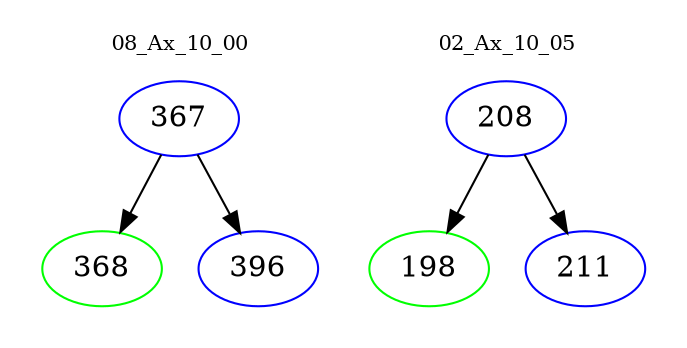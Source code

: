 digraph{
subgraph cluster_0 {
color = white
label = "08_Ax_10_00";
fontsize=10;
T0_367 [label="367", color="blue"]
T0_367 -> T0_368 [color="black"]
T0_368 [label="368", color="green"]
T0_367 -> T0_396 [color="black"]
T0_396 [label="396", color="blue"]
}
subgraph cluster_1 {
color = white
label = "02_Ax_10_05";
fontsize=10;
T1_208 [label="208", color="blue"]
T1_208 -> T1_198 [color="black"]
T1_198 [label="198", color="green"]
T1_208 -> T1_211 [color="black"]
T1_211 [label="211", color="blue"]
}
}
